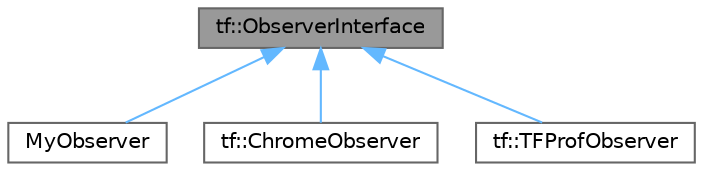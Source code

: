 digraph "tf::ObserverInterface"
{
 // LATEX_PDF_SIZE
  bgcolor="transparent";
  edge [fontname=Helvetica,fontsize=10,labelfontname=Helvetica,labelfontsize=10];
  node [fontname=Helvetica,fontsize=10,shape=box,height=0.2,width=0.4];
  Node1 [id="Node000001",label="tf::ObserverInterface",height=0.2,width=0.4,color="gray40", fillcolor="grey60", style="filled", fontcolor="black",tooltip="class to derive an executor observer"];
  Node1 -> Node2 [id="edge1_Node000001_Node000002",dir="back",color="steelblue1",style="solid",tooltip=" "];
  Node2 [id="Node000002",label="MyObserver",height=0.2,width=0.4,color="gray40", fillcolor="white", style="filled",URL="$class_my_observer.html",tooltip=" "];
  Node1 -> Node3 [id="edge2_Node000001_Node000003",dir="back",color="steelblue1",style="solid",tooltip=" "];
  Node3 [id="Node000003",label="tf::ChromeObserver",height=0.2,width=0.4,color="gray40", fillcolor="white", style="filled",URL="$classtf_1_1_chrome_observer.html",tooltip="class to create an observer based on Chrome tracing format"];
  Node1 -> Node4 [id="edge3_Node000001_Node000004",dir="back",color="steelblue1",style="solid",tooltip=" "];
  Node4 [id="Node000004",label="tf::TFProfObserver",height=0.2,width=0.4,color="gray40", fillcolor="white", style="filled",URL="$classtf_1_1_t_f_prof_observer.html",tooltip="class to create an observer based on the built-in taskflow profiler format"];
}
